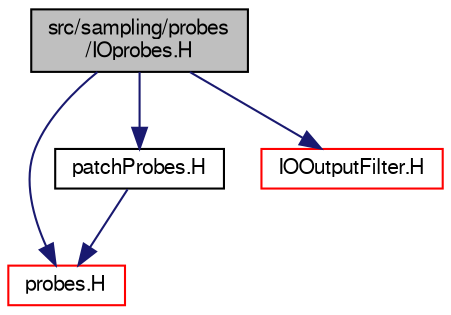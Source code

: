 digraph "src/sampling/probes/IOprobes.H"
{
  bgcolor="transparent";
  edge [fontname="FreeSans",fontsize="10",labelfontname="FreeSans",labelfontsize="10"];
  node [fontname="FreeSans",fontsize="10",shape=record];
  Node0 [label="src/sampling/probes\l/IOprobes.H",height=0.2,width=0.4,color="black", fillcolor="grey75", style="filled", fontcolor="black"];
  Node0 -> Node1 [color="midnightblue",fontsize="10",style="solid",fontname="FreeSans"];
  Node1 [label="probes.H",height=0.2,width=0.4,color="red",URL="$a14585.html"];
  Node0 -> Node274 [color="midnightblue",fontsize="10",style="solid",fontname="FreeSans"];
  Node274 [label="patchProbes.H",height=0.2,width=0.4,color="black",URL="$a14576.html"];
  Node274 -> Node1 [color="midnightblue",fontsize="10",style="solid",fontname="FreeSans"];
  Node0 -> Node275 [color="midnightblue",fontsize="10",style="solid",fontname="FreeSans"];
  Node275 [label="IOOutputFilter.H",height=0.2,width=0.4,color="red",URL="$a08969.html"];
}
